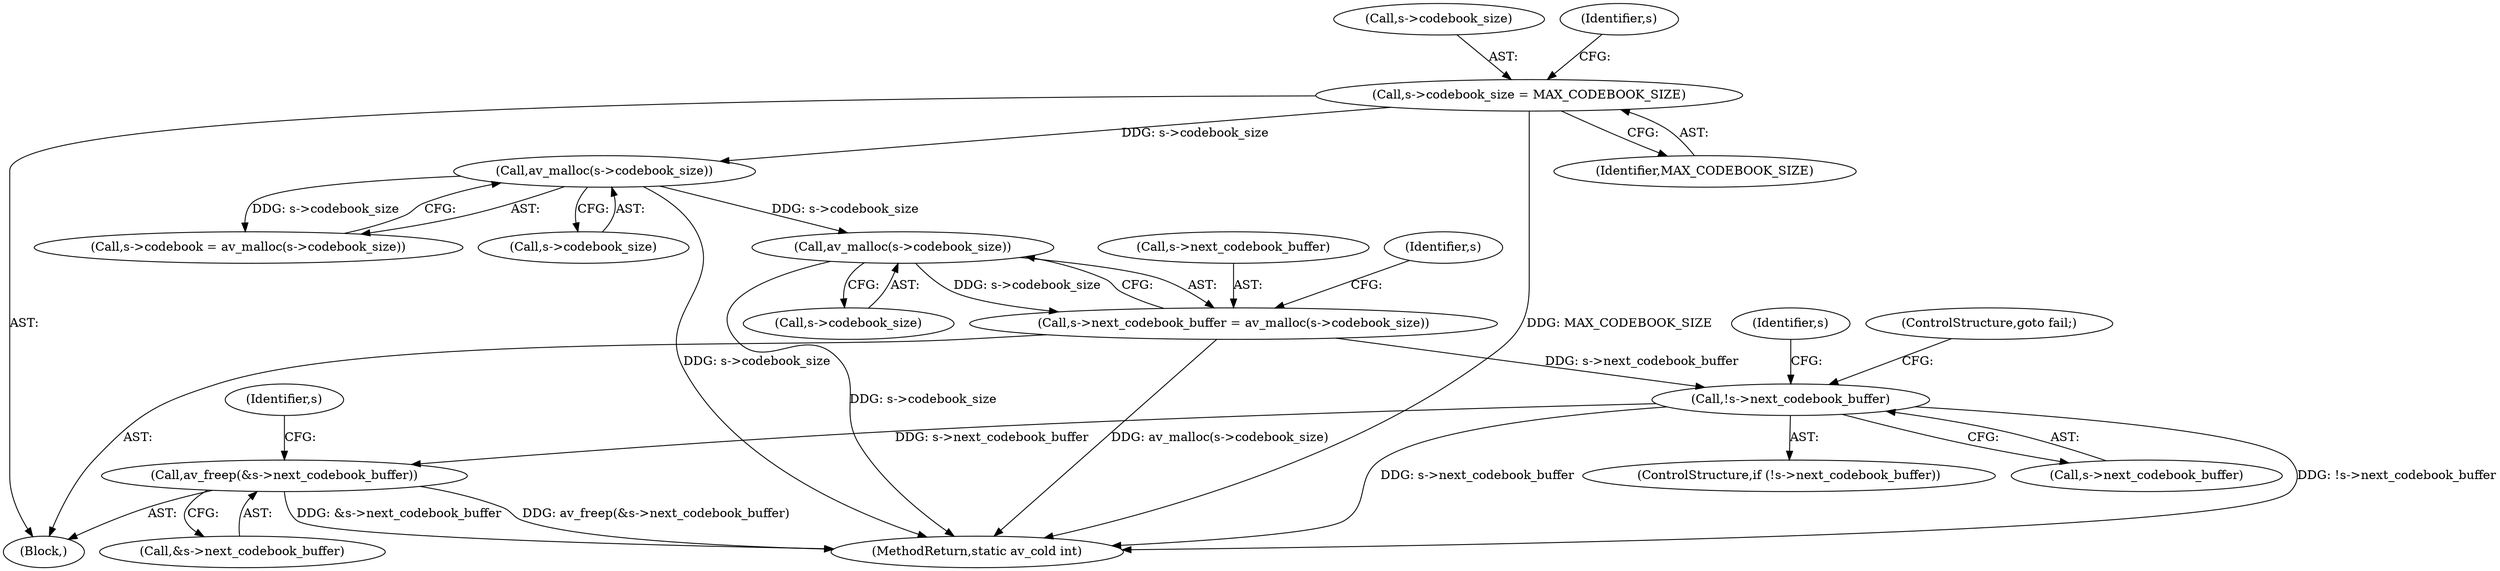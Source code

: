digraph "0_FFmpeg_02f909dc24b1f05cfbba75077c7707b905e63cd2@API" {
"1000342" [label="(Call,av_malloc(s->codebook_size))"];
"1000328" [label="(Call,av_malloc(s->codebook_size))"];
"1000319" [label="(Call,s->codebook_size = MAX_CODEBOOK_SIZE)"];
"1000338" [label="(Call,s->next_codebook_buffer = av_malloc(s->codebook_size))"];
"1000347" [label="(Call,!s->next_codebook_buffer)"];
"1000471" [label="(Call,av_freep(&s->next_codebook_buffer))"];
"1000109" [label="(Block,)"];
"1000472" [label="(Call,&s->next_codebook_buffer)"];
"1000329" [label="(Call,s->codebook_size)"];
"1000354" [label="(Identifier,s)"];
"1000351" [label="(ControlStructure,goto fail;)"];
"1000320" [label="(Call,s->codebook_size)"];
"1000471" [label="(Call,av_freep(&s->next_codebook_buffer))"];
"1000484" [label="(MethodReturn,static av_cold int)"];
"1000343" [label="(Call,s->codebook_size)"];
"1000347" [label="(Call,!s->next_codebook_buffer)"];
"1000339" [label="(Call,s->next_codebook_buffer)"];
"1000328" [label="(Call,av_malloc(s->codebook_size))"];
"1000338" [label="(Call,s->next_codebook_buffer = av_malloc(s->codebook_size))"];
"1000319" [label="(Call,s->codebook_size = MAX_CODEBOOK_SIZE)"];
"1000349" [label="(Identifier,s)"];
"1000479" [label="(Identifier,s)"];
"1000346" [label="(ControlStructure,if (!s->next_codebook_buffer))"];
"1000348" [label="(Call,s->next_codebook_buffer)"];
"1000342" [label="(Call,av_malloc(s->codebook_size))"];
"1000323" [label="(Identifier,MAX_CODEBOOK_SIZE)"];
"1000324" [label="(Call,s->codebook = av_malloc(s->codebook_size))"];
"1000326" [label="(Identifier,s)"];
"1000342" -> "1000338"  [label="AST: "];
"1000342" -> "1000343"  [label="CFG: "];
"1000343" -> "1000342"  [label="AST: "];
"1000338" -> "1000342"  [label="CFG: "];
"1000342" -> "1000484"  [label="DDG: s->codebook_size"];
"1000342" -> "1000338"  [label="DDG: s->codebook_size"];
"1000328" -> "1000342"  [label="DDG: s->codebook_size"];
"1000328" -> "1000324"  [label="AST: "];
"1000328" -> "1000329"  [label="CFG: "];
"1000329" -> "1000328"  [label="AST: "];
"1000324" -> "1000328"  [label="CFG: "];
"1000328" -> "1000484"  [label="DDG: s->codebook_size"];
"1000328" -> "1000324"  [label="DDG: s->codebook_size"];
"1000319" -> "1000328"  [label="DDG: s->codebook_size"];
"1000319" -> "1000109"  [label="AST: "];
"1000319" -> "1000323"  [label="CFG: "];
"1000320" -> "1000319"  [label="AST: "];
"1000323" -> "1000319"  [label="AST: "];
"1000326" -> "1000319"  [label="CFG: "];
"1000319" -> "1000484"  [label="DDG: MAX_CODEBOOK_SIZE"];
"1000338" -> "1000109"  [label="AST: "];
"1000339" -> "1000338"  [label="AST: "];
"1000349" -> "1000338"  [label="CFG: "];
"1000338" -> "1000484"  [label="DDG: av_malloc(s->codebook_size)"];
"1000338" -> "1000347"  [label="DDG: s->next_codebook_buffer"];
"1000347" -> "1000346"  [label="AST: "];
"1000347" -> "1000348"  [label="CFG: "];
"1000348" -> "1000347"  [label="AST: "];
"1000351" -> "1000347"  [label="CFG: "];
"1000354" -> "1000347"  [label="CFG: "];
"1000347" -> "1000484"  [label="DDG: s->next_codebook_buffer"];
"1000347" -> "1000484"  [label="DDG: !s->next_codebook_buffer"];
"1000347" -> "1000471"  [label="DDG: s->next_codebook_buffer"];
"1000471" -> "1000109"  [label="AST: "];
"1000471" -> "1000472"  [label="CFG: "];
"1000472" -> "1000471"  [label="AST: "];
"1000479" -> "1000471"  [label="CFG: "];
"1000471" -> "1000484"  [label="DDG: &s->next_codebook_buffer"];
"1000471" -> "1000484"  [label="DDG: av_freep(&s->next_codebook_buffer)"];
}
